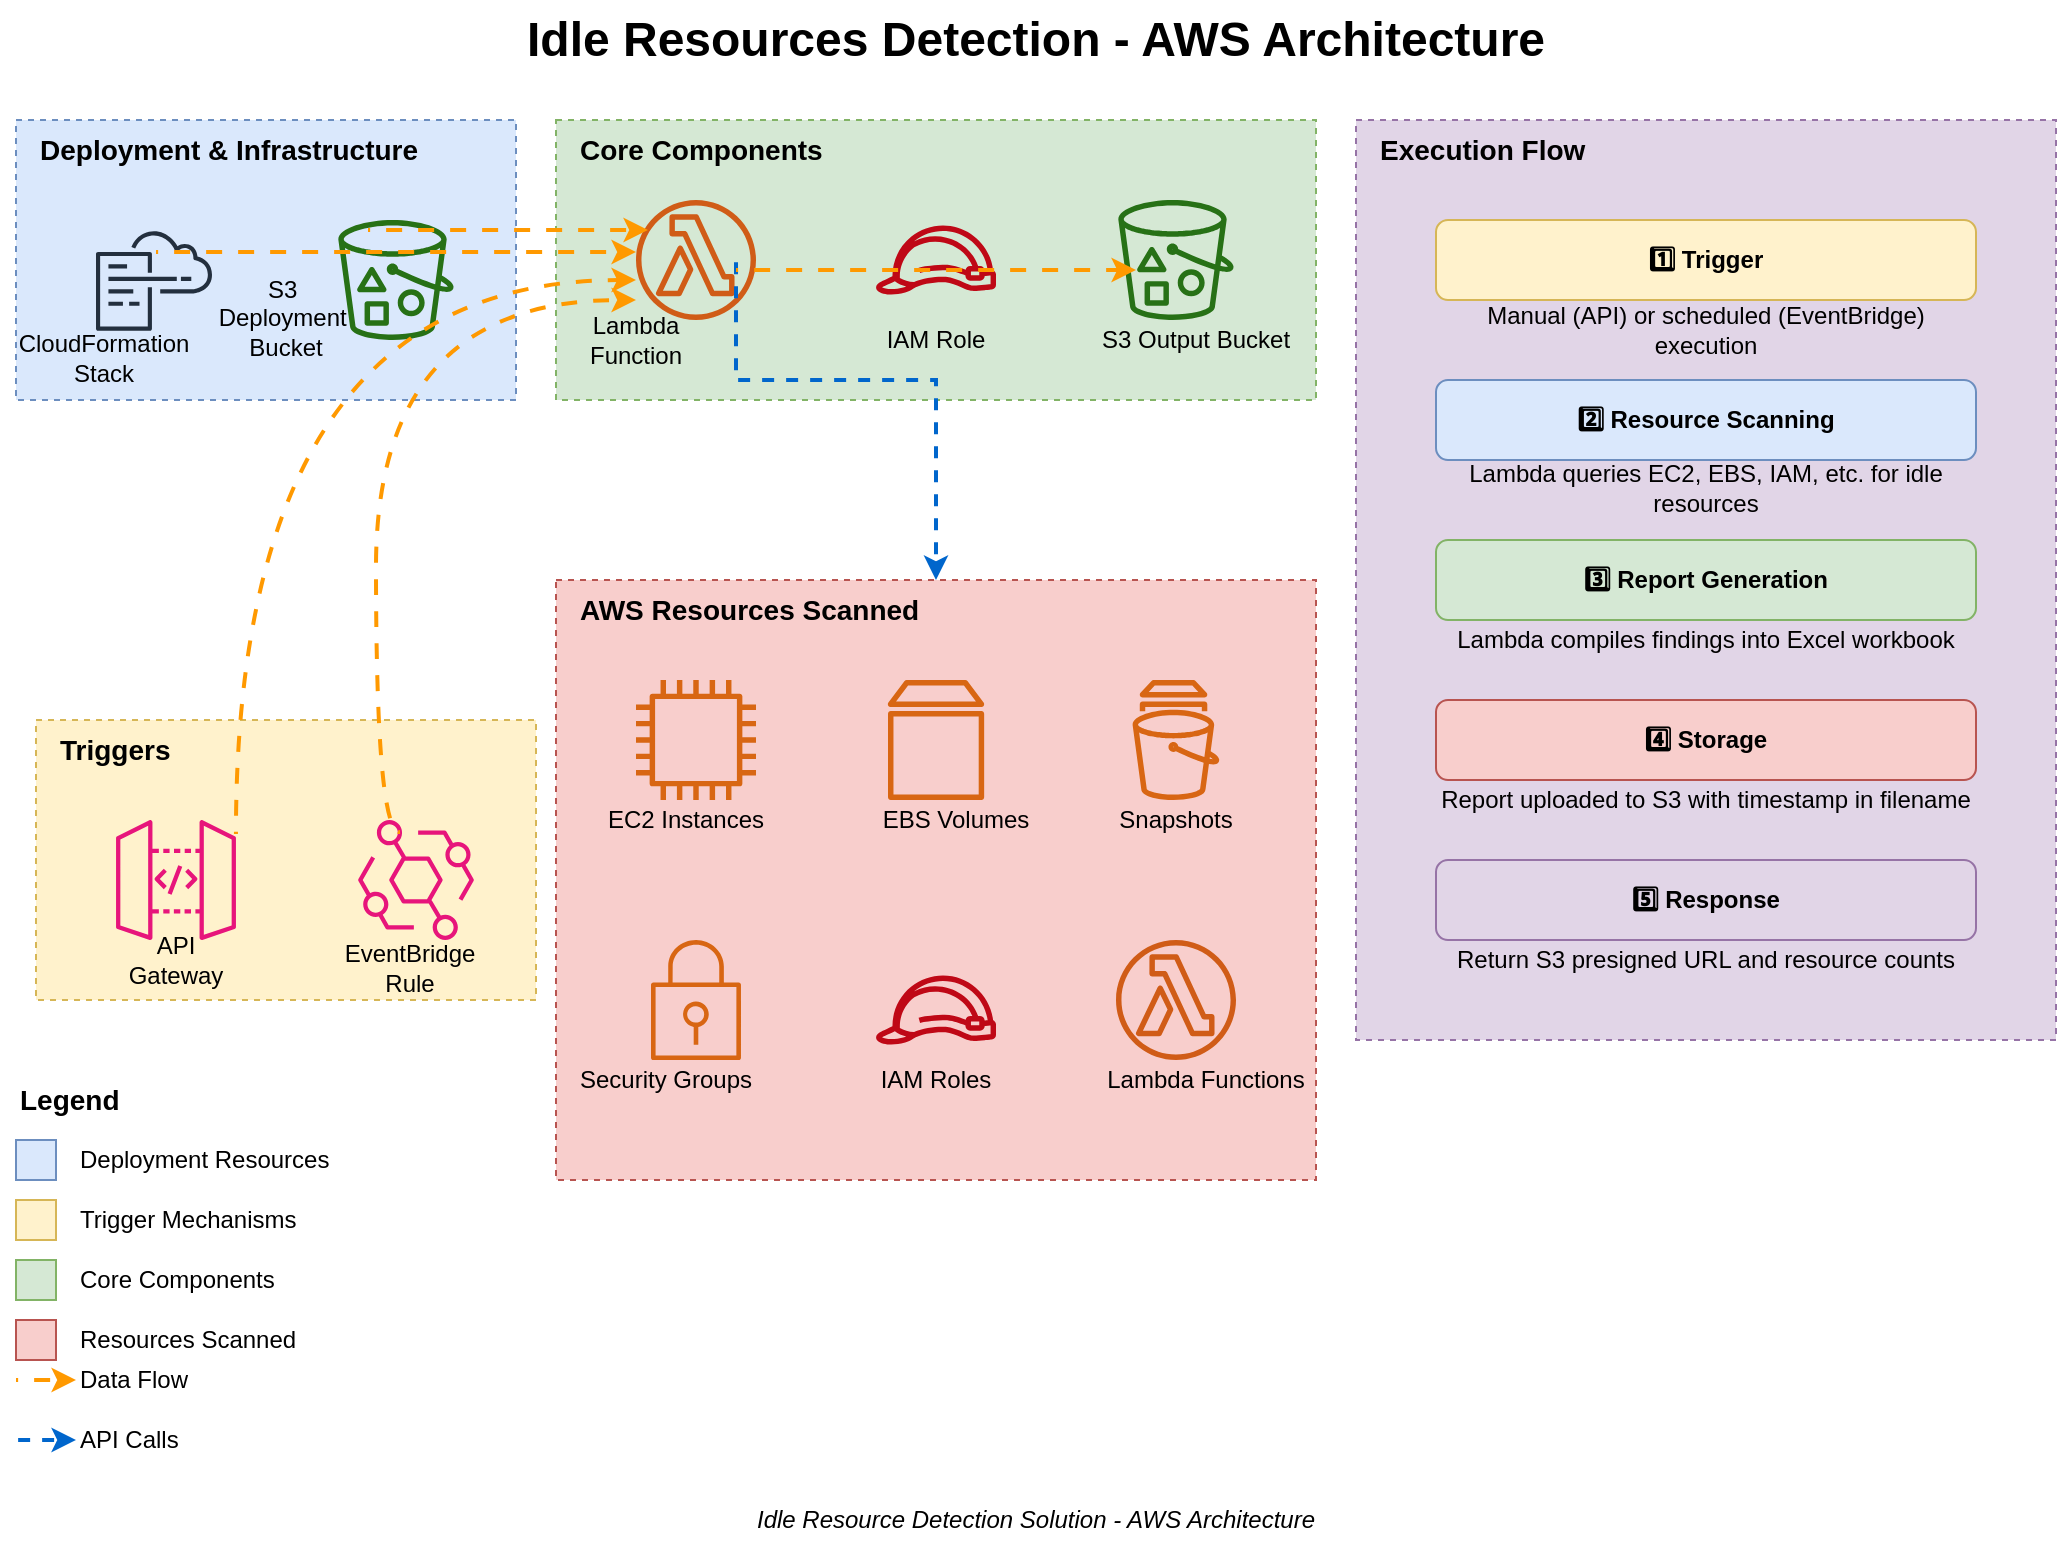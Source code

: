 <mxfile version="27.0.2">
  <diagram id="idle-resources-architecture" name="Idle Resources Architecture">
    <mxGraphModel dx="1388" dy="756" grid="1" gridSize="10" guides="1" tooltips="1" connect="1" arrows="1" fold="1" page="1" pageScale="1" pageWidth="1100" pageHeight="850" math="0" shadow="0">
      <root>
        <mxCell id="0" />
        <mxCell id="1" parent="0" />
        <mxCell id="title" value="&lt;font style=&quot;font-size: 24px&quot;&gt;&lt;b&gt;Idle Resources Detection - AWS Architecture&lt;/b&gt;&lt;/font&gt;" style="text;html=1;strokeColor=none;fillColor=none;align=center;verticalAlign=middle;whiteSpace=wrap;rounded=0;" parent="1" vertex="1">
          <mxGeometry x="250" y="20" width="600" height="40" as="geometry" />
        </mxCell>
        <mxCell id="deployment_section" value="Deployment &amp; Infrastructure" style="fillColor=#dae8fc;strokeColor=#6c8ebf;dashed=1;verticalAlign=top;align=left;spacingLeft=10;fontSize=14;container=1;collapsible=0;points=[[0,0],[0.25,0],[0.5,0],[0.75,0],[1,0],[1,0.25],[1,0.5],[1,0.75],[1,1],[0.75,1],[0.5,1],[0.25,1],[0,1],[0,0.75],[0,0.5],[0,0.25]];fontStyle=1" parent="1" vertex="1">
          <mxGeometry x="40" y="80" width="250" height="140" as="geometry" />
        </mxCell>
        <mxCell id="cloudformation" value="" style="outlineConnect=0;fontColor=#232F3E;gradientColor=none;fillColor=#232F3E;strokeColor=none;dashed=0;verticalLabelPosition=bottom;verticalAlign=top;align=center;html=1;fontSize=12;fontStyle=0;aspect=fixed;pointerEvents=1;shape=mxgraph.aws4.cloudformation;labelBackgroundColor=#ffffff;" parent="deployment_section" vertex="1">
          <mxGeometry x="40" y="50" width="58" height="60" as="geometry" />
        </mxCell>
        <mxCell id="cloudformation_label" value="CloudFormation Stack" style="text;html=1;strokeColor=none;fillColor=none;align=center;verticalAlign=middle;whiteSpace=wrap;rounded=0;" parent="deployment_section" vertex="1">
          <mxGeometry x="4" y="109" width="80" height="20" as="geometry" />
        </mxCell>
        <mxCell id="s3bucket_deployment" value="" style="outlineConnect=0;fontColor=#232F3E;gradientColor=none;fillColor=#277116;strokeColor=none;dashed=0;verticalLabelPosition=bottom;verticalAlign=top;align=center;html=1;fontSize=12;fontStyle=0;aspect=fixed;pointerEvents=1;shape=mxgraph.aws4.bucket_with_objects;" parent="deployment_section" vertex="1">
          <mxGeometry x="160" y="50" width="60" height="60" as="geometry" />
        </mxCell>
        <mxCell id="s3bucket_deployment_label" value="S3&amp;nbsp;&lt;div&gt;Deployment&amp;nbsp;&lt;/div&gt;&lt;div&gt;Bucket&lt;/div&gt;" style="text;html=1;strokeColor=none;fillColor=none;align=center;verticalAlign=middle;whiteSpace=wrap;rounded=0;" parent="deployment_section" vertex="1">
          <mxGeometry x="70" y="89" width="130" height="20" as="geometry" />
        </mxCell>
        <mxCell id="triggers_section" value="Triggers" style="fillColor=#fff2cc;strokeColor=#d6b656;dashed=1;verticalAlign=top;align=left;spacingLeft=10;fontSize=14;container=1;collapsible=0;points=[[0,0],[0.25,0],[0.5,0],[0.75,0],[1,0],[1,0.25],[1,0.5],[1,0.75],[1,1],[0.75,1],[0.5,1],[0.25,1],[0,1],[0,0.75],[0,0.5],[0,0.25]];fontStyle=1" parent="1" vertex="1">
          <mxGeometry x="50" y="380" width="250" height="140" as="geometry" />
        </mxCell>
        <mxCell id="apigateway" value="" style="outlineConnect=0;fontColor=#232F3E;gradientColor=none;fillColor=#E7157B;strokeColor=none;dashed=0;verticalLabelPosition=bottom;verticalAlign=top;align=center;html=1;fontSize=12;fontStyle=0;aspect=fixed;pointerEvents=1;shape=mxgraph.aws4.api_gateway;" parent="triggers_section" vertex="1">
          <mxGeometry x="40" y="50" width="60" height="60" as="geometry" />
        </mxCell>
        <mxCell id="apigateway_label" value="API Gateway" style="text;html=1;strokeColor=none;fillColor=none;align=center;verticalAlign=middle;whiteSpace=wrap;rounded=0;" parent="triggers_section" vertex="1">
          <mxGeometry x="40" y="110" width="60" height="20" as="geometry" />
        </mxCell>
        <mxCell id="eventbridge" value="" style="outlineConnect=0;fontColor=#232F3E;gradientColor=none;fillColor=#E7157B;strokeColor=none;dashed=0;verticalLabelPosition=bottom;verticalAlign=top;align=center;html=1;fontSize=12;fontStyle=0;aspect=fixed;pointerEvents=1;shape=mxgraph.aws4.eventbridge;" parent="triggers_section" vertex="1">
          <mxGeometry x="160" y="50" width="60" height="60" as="geometry" />
        </mxCell>
        <mxCell id="eventbridge_label" value="EventBridge Rule" style="text;html=1;strokeColor=none;fillColor=none;align=center;verticalAlign=middle;whiteSpace=wrap;rounded=0;" parent="triggers_section" vertex="1">
          <mxGeometry x="147" y="114" width="80" height="20" as="geometry" />
        </mxCell>
        <mxCell id="core_section" value="Core Components" style="fillColor=#d5e8d4;strokeColor=#82b366;dashed=1;verticalAlign=top;align=left;spacingLeft=10;fontSize=14;container=1;collapsible=0;points=[[0,0],[0.25,0],[0.5,0],[0.75,0],[1,0],[1,0.25],[1,0.5],[1,0.75],[1,1],[0.75,1],[0.5,1],[0.25,1],[0,1],[0,0.75],[0,0.5],[0,0.25]];fontStyle=1" parent="1" vertex="1">
          <mxGeometry x="310" y="80" width="380" height="140" as="geometry" />
        </mxCell>
        <mxCell id="lambda" value="" style="outlineConnect=0;fontColor=#232F3E;gradientColor=none;fillColor=#D05C17;strokeColor=none;dashed=0;verticalLabelPosition=bottom;verticalAlign=top;align=center;html=1;fontSize=12;fontStyle=0;aspect=fixed;pointerEvents=1;shape=mxgraph.aws4.lambda_function;" parent="core_section" vertex="1">
          <mxGeometry x="40" y="40" width="60" height="60" as="geometry" />
        </mxCell>
        <mxCell id="lambda_label" value="Lambda Function" style="text;html=1;strokeColor=none;fillColor=none;align=center;verticalAlign=middle;whiteSpace=wrap;rounded=0;" parent="core_section" vertex="1">
          <mxGeometry x="10" y="100" width="60" height="20" as="geometry" />
        </mxCell>
        <mxCell id="iam_role" value="" style="outlineConnect=0;fontColor=#232F3E;gradientColor=none;fillColor=#BF0816;strokeColor=none;dashed=0;verticalLabelPosition=bottom;verticalAlign=top;align=center;html=1;fontSize=12;fontStyle=0;aspect=fixed;pointerEvents=1;shape=mxgraph.aws4.role;" parent="core_section" vertex="1">
          <mxGeometry x="160" y="40" width="60" height="60" as="geometry" />
        </mxCell>
        <mxCell id="iam_role_label" value="IAM Role" style="text;html=1;strokeColor=none;fillColor=none;align=center;verticalAlign=middle;whiteSpace=wrap;rounded=0;" parent="core_section" vertex="1">
          <mxGeometry x="160" y="100" width="60" height="20" as="geometry" />
        </mxCell>
        <mxCell id="s3bucket_output" value="" style="outlineConnect=0;fontColor=#232F3E;gradientColor=none;fillColor=#277116;strokeColor=none;dashed=0;verticalLabelPosition=bottom;verticalAlign=top;align=center;html=1;fontSize=12;fontStyle=0;aspect=fixed;pointerEvents=1;shape=mxgraph.aws4.bucket_with_objects;" parent="core_section" vertex="1">
          <mxGeometry x="280" y="40" width="60" height="60" as="geometry" />
        </mxCell>
        <mxCell id="s3bucket_output_label" value="S3 Output Bucket" style="text;html=1;strokeColor=none;fillColor=none;align=center;verticalAlign=middle;whiteSpace=wrap;rounded=0;" parent="core_section" vertex="1">
          <mxGeometry x="270" y="100" width="100" height="20" as="geometry" />
        </mxCell>
        <mxCell id="scanned_resources_section" value="AWS Resources Scanned" style="fillColor=#f8cecc;strokeColor=#b85450;dashed=1;verticalAlign=top;align=left;spacingLeft=10;fontSize=14;container=1;collapsible=0;points=[[0,0],[0.25,0],[0.5,0],[0.75,0],[1,0],[1,0.25],[1,0.5],[1,0.75],[1,1],[0.75,1],[0.5,1],[0.25,1],[0,1],[0,0.75],[0,0.5],[0,0.25]];fontStyle=1" parent="1" vertex="1">
          <mxGeometry x="310" y="310" width="380" height="300" as="geometry" />
        </mxCell>
        <mxCell id="ec2_instances" value="" style="outlineConnect=0;fontColor=#232F3E;gradientColor=none;fillColor=#D86613;strokeColor=none;dashed=0;verticalLabelPosition=bottom;verticalAlign=top;align=center;html=1;fontSize=12;fontStyle=0;aspect=fixed;pointerEvents=1;shape=mxgraph.aws4.instance2;" parent="scanned_resources_section" vertex="1">
          <mxGeometry x="40" y="50" width="60" height="60" as="geometry" />
        </mxCell>
        <mxCell id="ec2_instances_label" value="EC2 Instances" style="text;html=1;strokeColor=none;fillColor=none;align=center;verticalAlign=middle;whiteSpace=wrap;rounded=0;" parent="scanned_resources_section" vertex="1">
          <mxGeometry x="20" y="110" width="90" height="20" as="geometry" />
        </mxCell>
        <mxCell id="ebs_volumes" value="" style="outlineConnect=0;fontColor=#232F3E;gradientColor=none;fillColor=#D86613;strokeColor=none;dashed=0;verticalLabelPosition=bottom;verticalAlign=top;align=center;html=1;fontSize=12;fontStyle=0;aspect=fixed;pointerEvents=1;shape=mxgraph.aws4.volume;" parent="scanned_resources_section" vertex="1">
          <mxGeometry x="160" y="50" width="60" height="60" as="geometry" />
        </mxCell>
        <mxCell id="ebs_volumes_label" value="EBS Volumes" style="text;html=1;strokeColor=none;fillColor=none;align=center;verticalAlign=middle;whiteSpace=wrap;rounded=0;" parent="scanned_resources_section" vertex="1">
          <mxGeometry x="160" y="110" width="80" height="20" as="geometry" />
        </mxCell>
        <mxCell id="snapshots" value="" style="outlineConnect=0;fontColor=#232F3E;gradientColor=none;fillColor=#D86613;strokeColor=none;dashed=0;verticalLabelPosition=bottom;verticalAlign=top;align=center;html=1;fontSize=12;fontStyle=0;aspect=fixed;pointerEvents=1;shape=mxgraph.aws4.snapshot;" parent="scanned_resources_section" vertex="1">
          <mxGeometry x="280" y="50" width="60" height="60" as="geometry" />
        </mxCell>
        <mxCell id="snapshots_label" value="Snapshots" style="text;html=1;strokeColor=none;fillColor=none;align=center;verticalAlign=middle;whiteSpace=wrap;rounded=0;" parent="scanned_resources_section" vertex="1">
          <mxGeometry x="280" y="110" width="60" height="20" as="geometry" />
        </mxCell>
        <mxCell id="security_groups" value="" style="outlineConnect=0;fontColor=#232F3E;gradientColor=none;fillColor=#D86613;strokeColor=none;dashed=0;verticalLabelPosition=bottom;verticalAlign=top;align=center;html=1;fontSize=12;fontStyle=0;aspect=fixed;pointerEvents=1;shape=mxgraph.aws4.security_group;" parent="scanned_resources_section" vertex="1">
          <mxGeometry x="40" y="180" width="60" height="60" as="geometry" />
        </mxCell>
        <mxCell id="security_groups_label" value="Security Groups" style="text;html=1;strokeColor=none;fillColor=none;align=center;verticalAlign=middle;whiteSpace=wrap;rounded=0;" parent="scanned_resources_section" vertex="1">
          <mxGeometry x="10" y="240" width="90" height="20" as="geometry" />
        </mxCell>
        <mxCell id="iam_roles_label" value="IAM Roles" style="text;html=1;strokeColor=none;fillColor=none;align=center;verticalAlign=middle;whiteSpace=wrap;rounded=0;" parent="scanned_resources_section" vertex="1">
          <mxGeometry x="160" y="240" width="60" height="20" as="geometry" />
        </mxCell>
        <mxCell id="lambda_functions" value="" style="outlineConnect=0;fontColor=#232F3E;gradientColor=none;fillColor=#D05C17;strokeColor=none;dashed=0;verticalLabelPosition=bottom;verticalAlign=top;align=center;html=1;fontSize=12;fontStyle=0;aspect=fixed;pointerEvents=1;shape=mxgraph.aws4.lambda_function;" parent="scanned_resources_section" vertex="1">
          <mxGeometry x="280" y="180" width="60" height="60" as="geometry" />
        </mxCell>
        <mxCell id="lambda_functions_label" value="Lambda Functions" style="text;html=1;strokeColor=none;fillColor=none;align=center;verticalAlign=middle;whiteSpace=wrap;rounded=0;" parent="scanned_resources_section" vertex="1">
          <mxGeometry x="270" y="240" width="110" height="20" as="geometry" />
        </mxCell>
        <mxCell id="-xKElnmR4kTcamzu59vm-1" value="" style="outlineConnect=0;fontColor=#232F3E;gradientColor=none;fillColor=#BF0816;strokeColor=none;dashed=0;verticalLabelPosition=bottom;verticalAlign=top;align=center;html=1;fontSize=12;fontStyle=0;aspect=fixed;pointerEvents=1;shape=mxgraph.aws4.role;" vertex="1" parent="scanned_resources_section">
          <mxGeometry x="160" y="185" width="60" height="60" as="geometry" />
        </mxCell>
        <mxCell id="flow_section" value="Execution Flow" style="fillColor=#e1d5e7;strokeColor=#9673a6;dashed=1;verticalAlign=top;align=left;spacingLeft=10;fontSize=14;container=1;collapsible=0;points=[[0,0],[0.25,0],[0.5,0],[0.75,0],[1,0],[1,0.25],[1,0.5],[1,0.75],[1,1],[0.75,1],[0.5,1],[0.25,1],[0,1],[0,0.75],[0,0.5],[0,0.25]];fontStyle=1" parent="1" vertex="1">
          <mxGeometry x="710" y="80" width="350" height="460" as="geometry" />
        </mxCell>
        <mxCell id="flow1" value="1️⃣ Trigger" style="rounded=1;whiteSpace=wrap;html=1;fillColor=#fff2cc;strokeColor=#d6b656;fontStyle=1" parent="flow_section" vertex="1">
          <mxGeometry x="40" y="50" width="270" height="40" as="geometry" />
        </mxCell>
        <mxCell id="flow1_desc" value="Manual (API) or scheduled (EventBridge) execution" style="text;html=1;strokeColor=none;fillColor=none;align=center;verticalAlign=middle;whiteSpace=wrap;rounded=0;" parent="flow_section" vertex="1">
          <mxGeometry x="40" y="95" width="270" height="20" as="geometry" />
        </mxCell>
        <mxCell id="flow2" value="2️⃣ Resource Scanning" style="rounded=1;whiteSpace=wrap;html=1;fillColor=#dae8fc;strokeColor=#6c8ebf;fontStyle=1" parent="flow_section" vertex="1">
          <mxGeometry x="40" y="130" width="270" height="40" as="geometry" />
        </mxCell>
        <mxCell id="flow2_desc" value="Lambda queries EC2, EBS, IAM, etc. for idle resources" style="text;html=1;strokeColor=none;fillColor=none;align=center;verticalAlign=middle;whiteSpace=wrap;rounded=0;" parent="flow_section" vertex="1">
          <mxGeometry x="40" y="174" width="270" height="20" as="geometry" />
        </mxCell>
        <mxCell id="flow3" value="3️⃣ Report Generation" style="rounded=1;whiteSpace=wrap;html=1;fillColor=#d5e8d4;strokeColor=#82b366;fontStyle=1" parent="flow_section" vertex="1">
          <mxGeometry x="40" y="210" width="270" height="40" as="geometry" />
        </mxCell>
        <mxCell id="flow3_desc" value="Lambda compiles findings into Excel workbook" style="text;html=1;strokeColor=none;fillColor=none;align=center;verticalAlign=middle;whiteSpace=wrap;rounded=0;" parent="flow_section" vertex="1">
          <mxGeometry x="40" y="250" width="270" height="20" as="geometry" />
        </mxCell>
        <mxCell id="flow4" value="4️⃣ Storage" style="rounded=1;whiteSpace=wrap;html=1;fillColor=#f8cecc;strokeColor=#b85450;fontStyle=1" parent="flow_section" vertex="1">
          <mxGeometry x="40" y="290" width="270" height="40" as="geometry" />
        </mxCell>
        <mxCell id="flow4_desc" value="Report uploaded to S3 with timestamp in filename" style="text;html=1;strokeColor=none;fillColor=none;align=center;verticalAlign=middle;whiteSpace=wrap;rounded=0;" parent="flow_section" vertex="1">
          <mxGeometry x="40" y="330" width="270" height="20" as="geometry" />
        </mxCell>
        <mxCell id="flow5" value="5️⃣ Response" style="rounded=1;whiteSpace=wrap;html=1;fillColor=#e1d5e7;strokeColor=#9673a6;fontStyle=1" parent="flow_section" vertex="1">
          <mxGeometry x="40" y="370" width="270" height="40" as="geometry" />
        </mxCell>
        <mxCell id="flow5_desc" value="Return S3 presigned URL and resource counts" style="text;html=1;strokeColor=none;fillColor=none;align=center;verticalAlign=middle;whiteSpace=wrap;rounded=0;" parent="flow_section" vertex="1">
          <mxGeometry x="40" y="410" width="270" height="20" as="geometry" />
        </mxCell>
        <mxCell id="conn1" value="" style="edgeStyle=orthogonalEdgeStyle;rounded=0;orthogonalLoop=1;jettySize=auto;html=1;startArrow=none;startFill=0;endArrow=classic;endFill=1;strokeWidth=2;strokeColor=#FF9900;flowAnimation=1;" parent="1" edge="1">
          <mxGeometry relative="1" as="geometry">
            <mxPoint x="110" y="146" as="sourcePoint" />
            <mxPoint x="350" y="146" as="targetPoint" />
          </mxGeometry>
        </mxCell>
        <mxCell id="conn2" value="" style="edgeStyle=orthogonalEdgeStyle;rounded=0;orthogonalLoop=1;jettySize=auto;html=1;startArrow=none;startFill=0;endArrow=classic;endFill=1;strokeWidth=2;strokeColor=#FF9900;flowAnimation=1;" parent="1" edge="1">
          <mxGeometry relative="1" as="geometry">
            <mxPoint x="216" y="135" as="sourcePoint" />
            <mxPoint x="356" y="135" as="targetPoint" />
            <Array as="points">
              <mxPoint x="216" y="135" />
            </Array>
          </mxGeometry>
        </mxCell>
        <mxCell id="conn3" value="" style="edgeStyle=orthogonalEdgeStyle;rounded=0;orthogonalLoop=1;jettySize=auto;html=1;startArrow=none;startFill=0;endArrow=classic;endFill=1;strokeWidth=2;strokeColor=#FF9900;flowAnimation=1;curved=1;" parent="1" edge="1" target="lambda">
          <mxGeometry relative="1" as="geometry">
            <mxPoint x="149.973" y="437" as="sourcePoint" />
            <mxPoint x="290" y="260" as="targetPoint" />
            <Array as="points">
              <mxPoint x="150" y="160" />
            </Array>
          </mxGeometry>
        </mxCell>
        <mxCell id="conn4" value="" style="edgeStyle=orthogonalEdgeStyle;rounded=0;orthogonalLoop=1;jettySize=auto;html=1;startArrow=none;startFill=0;endArrow=classic;endFill=1;strokeWidth=2;strokeColor=#FF9900;flowAnimation=1;curved=1;" parent="1" edge="1" target="lambda">
          <mxGeometry relative="1" as="geometry">
            <mxPoint x="232.0" y="436.01" as="sourcePoint" />
            <mxPoint x="349" y="156.01" as="targetPoint" />
            <Array as="points">
              <mxPoint x="220" y="437" />
              <mxPoint x="220" y="170" />
            </Array>
          </mxGeometry>
        </mxCell>
        <mxCell id="conn5" value="" style="edgeStyle=orthogonalEdgeStyle;rounded=0;orthogonalLoop=1;jettySize=auto;html=1;startArrow=none;startFill=0;endArrow=classic;endFill=1;strokeWidth=2;strokeColor=#0066CC;dashed=1;flowAnimation=1;" parent="1" edge="1">
          <mxGeometry relative="1" as="geometry">
            <mxPoint x="400" y="150" as="sourcePoint" />
            <mxPoint x="500" y="310" as="targetPoint" />
            <Array as="points">
              <mxPoint x="400" y="210" />
              <mxPoint x="500" y="210" />
            </Array>
          </mxGeometry>
        </mxCell>
        <mxCell id="conn6" value="" style="edgeStyle=orthogonalEdgeStyle;rounded=0;orthogonalLoop=1;jettySize=auto;html=1;startArrow=none;startFill=0;endArrow=classic;endFill=1;strokeWidth=2;strokeColor=#FF9900;flowAnimation=1;" parent="1" edge="1">
          <mxGeometry relative="1" as="geometry">
            <mxPoint x="400" y="155" as="sourcePoint" />
            <mxPoint x="600" y="155" as="targetPoint" />
          </mxGeometry>
        </mxCell>
        <mxCell id="legend_title" value="&lt;b&gt;Legend&lt;/b&gt;" style="text;html=1;strokeColor=none;fillColor=none;align=left;verticalAlign=middle;whiteSpace=wrap;rounded=0;fontSize=14;" parent="1" vertex="1">
          <mxGeometry x="40" y="560" width="100" height="20" as="geometry" />
        </mxCell>
        <mxCell id="legend1" value="" style="rounded=0;whiteSpace=wrap;html=1;fillColor=#dae8fc;strokeColor=#6c8ebf;" parent="1" vertex="1">
          <mxGeometry x="40" y="590" width="20" height="20" as="geometry" />
        </mxCell>
        <mxCell id="legend1_text" value="Deployment Resources" style="text;html=1;strokeColor=none;fillColor=none;align=left;verticalAlign=middle;whiteSpace=wrap;rounded=0;" parent="1" vertex="1">
          <mxGeometry x="70" y="590" width="150" height="20" as="geometry" />
        </mxCell>
        <mxCell id="legend2" value="" style="rounded=0;whiteSpace=wrap;html=1;fillColor=#fff2cc;strokeColor=#d6b656;" parent="1" vertex="1">
          <mxGeometry x="40" y="620" width="20" height="20" as="geometry" />
        </mxCell>
        <mxCell id="legend2_text" value="Trigger Mechanisms" style="text;html=1;strokeColor=none;fillColor=none;align=left;verticalAlign=middle;whiteSpace=wrap;rounded=0;" parent="1" vertex="1">
          <mxGeometry x="70" y="620" width="150" height="20" as="geometry" />
        </mxCell>
        <mxCell id="legend3" value="" style="rounded=0;whiteSpace=wrap;html=1;fillColor=#d5e8d4;strokeColor=#82b366;" parent="1" vertex="1">
          <mxGeometry x="40" y="650" width="20" height="20" as="geometry" />
        </mxCell>
        <mxCell id="legend3_text" value="Core Components" style="text;html=1;strokeColor=none;fillColor=none;align=left;verticalAlign=middle;whiteSpace=wrap;rounded=0;" parent="1" vertex="1">
          <mxGeometry x="70" y="650" width="150" height="20" as="geometry" />
        </mxCell>
        <mxCell id="legend4" value="" style="rounded=0;whiteSpace=wrap;html=1;fillColor=#f8cecc;strokeColor=#b85450;" parent="1" vertex="1">
          <mxGeometry x="40" y="680" width="20" height="20" as="geometry" />
        </mxCell>
        <mxCell id="legend4_text" value="Resources Scanned" style="text;html=1;strokeColor=none;fillColor=none;align=left;verticalAlign=middle;whiteSpace=wrap;rounded=0;" parent="1" vertex="1">
          <mxGeometry x="70" y="680" width="150" height="20" as="geometry" />
        </mxCell>
        <mxCell id="legend5" value="" style="endArrow=classic;html=1;strokeWidth=2;strokeColor=#FF9900;flowAnimation=1;" parent="1" edge="1">
          <mxGeometry width="50" height="50" relative="1" as="geometry">
            <mxPoint x="40" y="710" as="sourcePoint" />
            <mxPoint x="70" y="710" as="targetPoint" />
          </mxGeometry>
        </mxCell>
        <mxCell id="legend5_text" value="Data Flow" style="text;html=1;strokeColor=none;fillColor=none;align=left;verticalAlign=middle;whiteSpace=wrap;rounded=0;" parent="1" vertex="1">
          <mxGeometry x="70" y="700" width="150" height="20" as="geometry" />
        </mxCell>
        <mxCell id="legend6" value="" style="endArrow=classic;html=1;strokeWidth=2;strokeColor=#0066CC;dashed=1;flowAnimation=1;" parent="1" edge="1">
          <mxGeometry width="50" height="50" relative="1" as="geometry">
            <mxPoint x="40" y="740" as="sourcePoint" />
            <mxPoint x="70" y="740" as="targetPoint" />
          </mxGeometry>
        </mxCell>
        <mxCell id="legend6_text" value="API Calls" style="text;html=1;strokeColor=none;fillColor=none;align=left;verticalAlign=middle;whiteSpace=wrap;rounded=0;" parent="1" vertex="1">
          <mxGeometry x="70" y="730" width="150" height="20" as="geometry" />
        </mxCell>
        <mxCell id="footer" value="Idle Resource Detection Solution - AWS Architecture" style="text;html=1;strokeColor=none;fillColor=none;align=center;verticalAlign=middle;whiteSpace=wrap;rounded=0;fontSize=12;fontStyle=2" parent="1" vertex="1">
          <mxGeometry x="400" y="770" width="300" height="20" as="geometry" />
        </mxCell>
      </root>
    </mxGraphModel>
  </diagram>
</mxfile>
